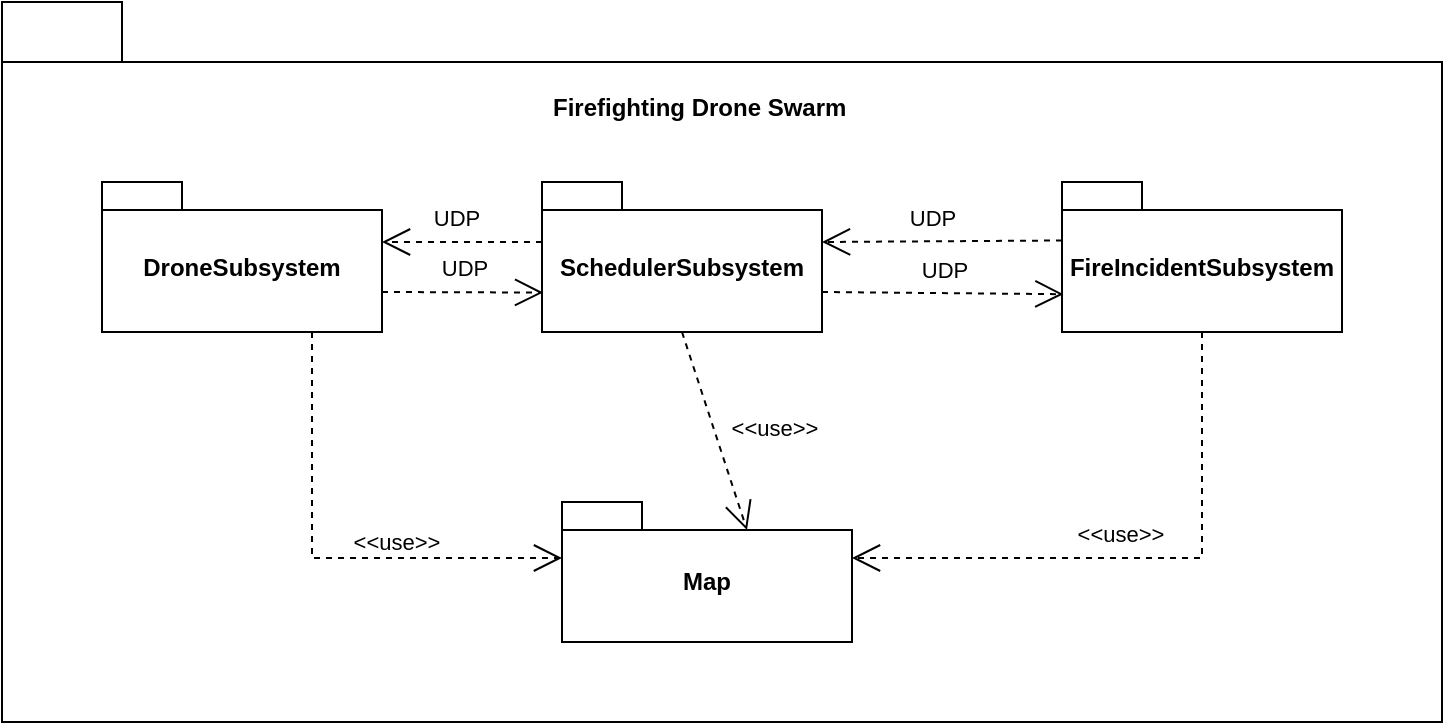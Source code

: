 <mxfile version="26.1.1">
  <diagram name="Page-1" id="iemm-HKIAddnAcutzsxf">
    <mxGraphModel dx="858" dy="1746" grid="1" gridSize="10" guides="1" tooltips="1" connect="1" arrows="1" fold="1" page="1" pageScale="1" pageWidth="4681" pageHeight="3300" math="0" shadow="0">
      <root>
        <mxCell id="0" />
        <mxCell id="1" parent="0" />
        <mxCell id="sFQ8Ge55EEmMiKFgcwnT-4" value="" style="shape=folder;fontStyle=1;spacingTop=10;tabWidth=60;tabHeight=30;tabPosition=left;html=1;whiteSpace=wrap;" parent="1" vertex="1">
          <mxGeometry x="330" y="120" width="720" height="360" as="geometry" />
        </mxCell>
        <mxCell id="sFQ8Ge55EEmMiKFgcwnT-5" value="Firefighting Drone Swarm&amp;nbsp;" style="text;align=center;fontStyle=1;verticalAlign=middle;spacingLeft=3;spacingRight=3;strokeColor=none;rotatable=0;points=[[0,0.5],[1,0.5]];portConstraint=eastwest;html=1;" parent="1" vertex="1">
          <mxGeometry x="605" y="160" width="150" height="26" as="geometry" />
        </mxCell>
        <mxCell id="sFQ8Ge55EEmMiKFgcwnT-6" value="DroneSubsystem" style="shape=folder;fontStyle=1;spacingTop=10;tabWidth=40;tabHeight=14;tabPosition=left;html=1;whiteSpace=wrap;" parent="1" vertex="1">
          <mxGeometry x="380" y="210" width="140" height="75" as="geometry" />
        </mxCell>
        <mxCell id="sFQ8Ge55EEmMiKFgcwnT-7" value="SchedulerSubsystem" style="shape=folder;fontStyle=1;spacingTop=10;tabWidth=40;tabHeight=14;tabPosition=left;html=1;whiteSpace=wrap;" parent="1" vertex="1">
          <mxGeometry x="600" y="210" width="140" height="75" as="geometry" />
        </mxCell>
        <mxCell id="sFQ8Ge55EEmMiKFgcwnT-8" value="FireIncidentSubsystem" style="shape=folder;fontStyle=1;spacingTop=10;tabWidth=40;tabHeight=14;tabPosition=left;html=1;whiteSpace=wrap;" parent="1" vertex="1">
          <mxGeometry x="860" y="210" width="140" height="75" as="geometry" />
        </mxCell>
        <mxCell id="sFQ8Ge55EEmMiKFgcwnT-9" value="UDP" style="endArrow=open;endSize=12;dashed=1;html=1;rounded=0;entryX=0;entryY=0;entryDx=140;entryDy=44.5;entryPerimeter=0;exitX=0;exitY=0;exitDx=0;exitDy=44.5;exitPerimeter=0;" parent="1" edge="1">
          <mxGeometry x="0.077" y="-12" width="160" relative="1" as="geometry">
            <mxPoint x="600" y="240" as="sourcePoint" />
            <mxPoint x="520" y="240" as="targetPoint" />
            <mxPoint as="offset" />
          </mxGeometry>
        </mxCell>
        <mxCell id="sFQ8Ge55EEmMiKFgcwnT-11" value="Map" style="shape=folder;fontStyle=1;spacingTop=10;tabWidth=40;tabHeight=14;tabPosition=left;html=1;whiteSpace=wrap;" parent="1" vertex="1">
          <mxGeometry x="610" y="370" width="145" height="70" as="geometry" />
        </mxCell>
        <mxCell id="sFQ8Ge55EEmMiKFgcwnT-12" value="&amp;lt;&amp;lt;use&amp;gt;&amp;gt;" style="endArrow=open;endSize=12;dashed=1;html=1;rounded=0;entryX=0;entryY=0;entryDx=0;entryDy=28;entryPerimeter=0;exitX=0.75;exitY=1;exitDx=0;exitDy=0;exitPerimeter=0;" parent="1" source="sFQ8Ge55EEmMiKFgcwnT-6" target="sFQ8Ge55EEmMiKFgcwnT-11" edge="1">
          <mxGeometry x="0.298" y="8" width="160" relative="1" as="geometry">
            <mxPoint x="580" y="340" as="sourcePoint" />
            <mxPoint x="740" y="340" as="targetPoint" />
            <Array as="points">
              <mxPoint x="485" y="398" />
            </Array>
            <mxPoint as="offset" />
          </mxGeometry>
        </mxCell>
        <mxCell id="sFQ8Ge55EEmMiKFgcwnT-13" value="&amp;lt;&amp;lt;use&amp;gt;&amp;gt;" style="endArrow=open;endSize=12;dashed=1;html=1;rounded=0;entryX=0;entryY=0;entryDx=145;entryDy=28;entryPerimeter=0;exitX=0.5;exitY=1;exitDx=0;exitDy=0;exitPerimeter=0;" parent="1" source="sFQ8Ge55EEmMiKFgcwnT-8" target="sFQ8Ge55EEmMiKFgcwnT-11" edge="1">
          <mxGeometry x="0.07" y="-12" width="160" relative="1" as="geometry">
            <mxPoint x="580" y="340" as="sourcePoint" />
            <mxPoint x="740" y="340" as="targetPoint" />
            <Array as="points">
              <mxPoint x="930" y="398" />
            </Array>
            <mxPoint as="offset" />
          </mxGeometry>
        </mxCell>
        <mxCell id="sFQ8Ge55EEmMiKFgcwnT-14" value="&amp;lt;&amp;lt;use&amp;gt;&amp;gt;" style="endArrow=open;endSize=12;dashed=1;html=1;rounded=0;exitX=0.5;exitY=1;exitDx=0;exitDy=0;exitPerimeter=0;entryX=0;entryY=0;entryDx=92.5;entryDy=14;entryPerimeter=0;" parent="1" source="sFQ8Ge55EEmMiKFgcwnT-7" target="sFQ8Ge55EEmMiKFgcwnT-11" edge="1">
          <mxGeometry x="0.151" y="29" width="160" relative="1" as="geometry">
            <mxPoint x="580" y="340" as="sourcePoint" />
            <mxPoint x="690" y="390" as="targetPoint" />
            <mxPoint as="offset" />
          </mxGeometry>
        </mxCell>
        <mxCell id="cBi0KN9HHMSE5bEeY_nR-1" value="UDP" style="endArrow=open;endSize=12;dashed=1;html=1;rounded=0;entryX=0.004;entryY=0.737;entryDx=0;entryDy=0;entryPerimeter=0;exitX=0;exitY=0;exitDx=140;exitDy=44.5;exitPerimeter=0;" edge="1" parent="1" target="sFQ8Ge55EEmMiKFgcwnT-7">
          <mxGeometry y="12" width="160" relative="1" as="geometry">
            <mxPoint x="520" y="265" as="sourcePoint" />
            <mxPoint x="640" y="265" as="targetPoint" />
            <mxPoint as="offset" />
          </mxGeometry>
        </mxCell>
        <mxCell id="cBi0KN9HHMSE5bEeY_nR-4" value="UDP" style="endArrow=open;endSize=12;dashed=1;html=1;rounded=0;entryX=0;entryY=0;entryDx=140;entryDy=44.5;entryPerimeter=0;exitX=0;exitY=0;exitDx=0;exitDy=29.25;exitPerimeter=0;" edge="1" parent="1" source="sFQ8Ge55EEmMiKFgcwnT-8">
          <mxGeometry x="0.077" y="-12" width="160" relative="1" as="geometry">
            <mxPoint x="820" y="240" as="sourcePoint" />
            <mxPoint x="740" y="240" as="targetPoint" />
            <mxPoint as="offset" />
          </mxGeometry>
        </mxCell>
        <mxCell id="cBi0KN9HHMSE5bEeY_nR-5" value="UDP" style="endArrow=open;endSize=12;dashed=1;html=1;rounded=0;entryX=0.005;entryY=0.748;entryDx=0;entryDy=0;entryPerimeter=0;exitX=0;exitY=0;exitDx=140;exitDy=44.5;exitPerimeter=0;" edge="1" parent="1" target="sFQ8Ge55EEmMiKFgcwnT-8">
          <mxGeometry y="12" width="160" relative="1" as="geometry">
            <mxPoint x="740" y="265" as="sourcePoint" />
            <mxPoint x="821" y="265" as="targetPoint" />
            <mxPoint as="offset" />
          </mxGeometry>
        </mxCell>
      </root>
    </mxGraphModel>
  </diagram>
</mxfile>
